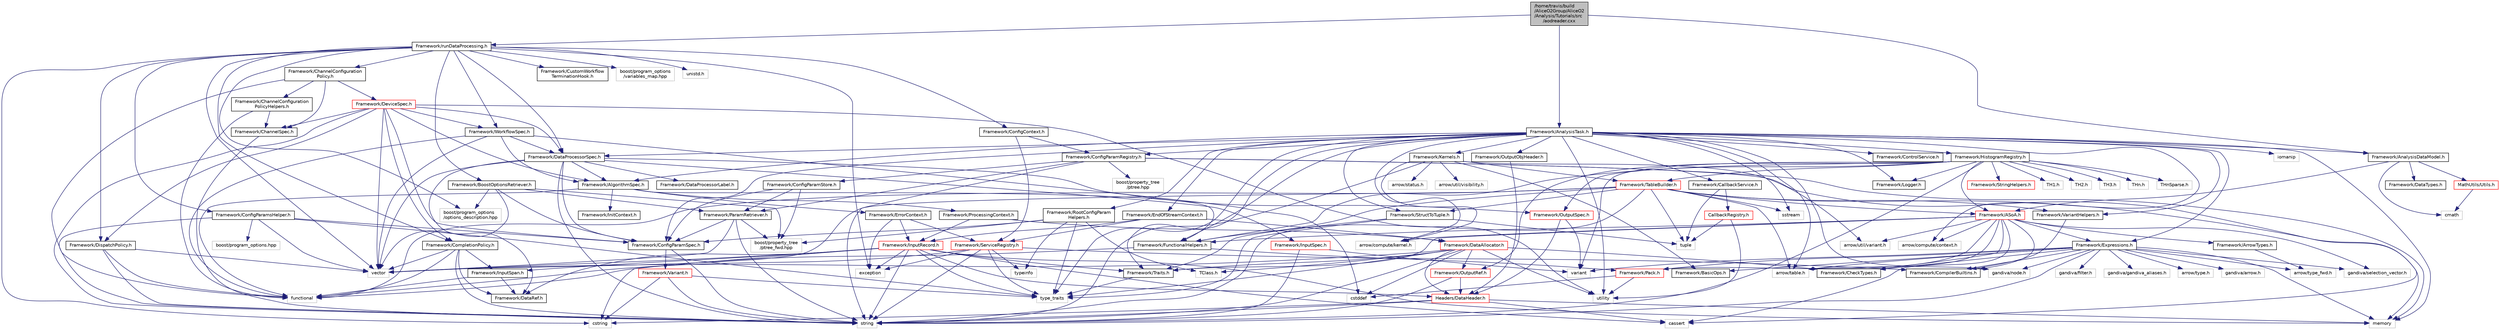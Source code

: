 digraph "/home/travis/build/AliceO2Group/AliceO2/Analysis/Tutorials/src/aodreader.cxx"
{
 // INTERACTIVE_SVG=YES
  bgcolor="transparent";
  edge [fontname="Helvetica",fontsize="10",labelfontname="Helvetica",labelfontsize="10"];
  node [fontname="Helvetica",fontsize="10",shape=record];
  Node0 [label="/home/travis/build\l/AliceO2Group/AliceO2\l/Analysis/Tutorials/src\l/aodreader.cxx",height=0.2,width=0.4,color="black", fillcolor="grey75", style="filled", fontcolor="black"];
  Node0 -> Node1 [color="midnightblue",fontsize="10",style="solid",fontname="Helvetica"];
  Node1 [label="Framework/runDataProcessing.h",height=0.2,width=0.4,color="black",URL="$db/dd0/runDataProcessing_8h.html"];
  Node1 -> Node2 [color="midnightblue",fontsize="10",style="solid",fontname="Helvetica"];
  Node2 [label="Framework/ChannelConfiguration\lPolicy.h",height=0.2,width=0.4,color="black",URL="$dd/d0f/ChannelConfigurationPolicy_8h.html"];
  Node2 -> Node3 [color="midnightblue",fontsize="10",style="solid",fontname="Helvetica"];
  Node3 [label="Framework/ChannelConfiguration\lPolicyHelpers.h",height=0.2,width=0.4,color="black",URL="$d6/d05/ChannelConfigurationPolicyHelpers_8h.html"];
  Node3 -> Node4 [color="midnightblue",fontsize="10",style="solid",fontname="Helvetica"];
  Node4 [label="Framework/ChannelSpec.h",height=0.2,width=0.4,color="black",URL="$d6/d72/ChannelSpec_8h.html"];
  Node4 -> Node5 [color="midnightblue",fontsize="10",style="solid",fontname="Helvetica"];
  Node5 [label="string",height=0.2,width=0.4,color="grey75"];
  Node3 -> Node6 [color="midnightblue",fontsize="10",style="solid",fontname="Helvetica"];
  Node6 [label="functional",height=0.2,width=0.4,color="grey75"];
  Node2 -> Node4 [color="midnightblue",fontsize="10",style="solid",fontname="Helvetica"];
  Node2 -> Node7 [color="midnightblue",fontsize="10",style="solid",fontname="Helvetica"];
  Node7 [label="Framework/DeviceSpec.h",height=0.2,width=0.4,color="red",URL="$df/de8/DeviceSpec_8h.html"];
  Node7 -> Node8 [color="midnightblue",fontsize="10",style="solid",fontname="Helvetica"];
  Node8 [label="Framework/WorkflowSpec.h",height=0.2,width=0.4,color="black",URL="$df/da1/WorkflowSpec_8h.html"];
  Node8 -> Node9 [color="midnightblue",fontsize="10",style="solid",fontname="Helvetica"];
  Node9 [label="Framework/DataProcessorSpec.h",height=0.2,width=0.4,color="black",URL="$d0/df4/DataProcessorSpec_8h.html"];
  Node9 -> Node10 [color="midnightblue",fontsize="10",style="solid",fontname="Helvetica"];
  Node10 [label="Framework/AlgorithmSpec.h",height=0.2,width=0.4,color="black",URL="$d0/d14/AlgorithmSpec_8h.html"];
  Node10 -> Node11 [color="midnightblue",fontsize="10",style="solid",fontname="Helvetica"];
  Node11 [label="Framework/ProcessingContext.h",height=0.2,width=0.4,color="black",URL="$de/d6a/ProcessingContext_8h.html"];
  Node11 -> Node12 [color="midnightblue",fontsize="10",style="solid",fontname="Helvetica"];
  Node12 [label="Framework/InputRecord.h",height=0.2,width=0.4,color="red",URL="$d6/d5c/InputRecord_8h.html"];
  Node12 -> Node13 [color="midnightblue",fontsize="10",style="solid",fontname="Helvetica"];
  Node13 [label="Framework/DataRef.h",height=0.2,width=0.4,color="black",URL="$d5/dfb/DataRef_8h.html"];
  Node12 -> Node89 [color="midnightblue",fontsize="10",style="solid",fontname="Helvetica"];
  Node89 [label="Framework/InputSpan.h",height=0.2,width=0.4,color="black",URL="$da/d0f/InputSpan_8h.html"];
  Node89 -> Node13 [color="midnightblue",fontsize="10",style="solid",fontname="Helvetica"];
  Node89 -> Node6 [color="midnightblue",fontsize="10",style="solid",fontname="Helvetica"];
  Node12 -> Node32 [color="midnightblue",fontsize="10",style="solid",fontname="Helvetica"];
  Node32 [label="Framework/Traits.h",height=0.2,width=0.4,color="black",URL="$db/d31/Traits_8h.html"];
  Node32 -> Node30 [color="midnightblue",fontsize="10",style="solid",fontname="Helvetica"];
  Node30 [label="type_traits",height=0.2,width=0.4,color="grey75"];
  Node12 -> Node52 [color="midnightblue",fontsize="10",style="solid",fontname="Helvetica"];
  Node52 [label="Headers/DataHeader.h",height=0.2,width=0.4,color="red",URL="$dc/dcd/DataHeader_8h.html"];
  Node52 -> Node24 [color="midnightblue",fontsize="10",style="solid",fontname="Helvetica"];
  Node24 [label="memory",height=0.2,width=0.4,color="grey75"];
  Node52 -> Node54 [color="midnightblue",fontsize="10",style="solid",fontname="Helvetica"];
  Node54 [label="cassert",height=0.2,width=0.4,color="grey75"];
  Node52 -> Node55 [color="midnightblue",fontsize="10",style="solid",fontname="Helvetica"];
  Node55 [label="cstring",height=0.2,width=0.4,color="grey75"];
  Node52 -> Node5 [color="midnightblue",fontsize="10",style="solid",fontname="Helvetica"];
  Node12 -> Node5 [color="midnightblue",fontsize="10",style="solid",fontname="Helvetica"];
  Node12 -> Node31 [color="midnightblue",fontsize="10",style="solid",fontname="Helvetica"];
  Node31 [label="vector",height=0.2,width=0.4,color="grey75"];
  Node12 -> Node55 [color="midnightblue",fontsize="10",style="solid",fontname="Helvetica"];
  Node12 -> Node54 [color="midnightblue",fontsize="10",style="solid",fontname="Helvetica"];
  Node12 -> Node92 [color="midnightblue",fontsize="10",style="solid",fontname="Helvetica"];
  Node92 [label="exception",height=0.2,width=0.4,color="grey75"];
  Node12 -> Node24 [color="midnightblue",fontsize="10",style="solid",fontname="Helvetica"];
  Node12 -> Node30 [color="midnightblue",fontsize="10",style="solid",fontname="Helvetica"];
  Node11 -> Node93 [color="midnightblue",fontsize="10",style="solid",fontname="Helvetica"];
  Node93 [label="Framework/DataAllocator.h",height=0.2,width=0.4,color="red",URL="$d1/d28/DataAllocator_8h.html"];
  Node93 -> Node105 [color="midnightblue",fontsize="10",style="solid",fontname="Helvetica"];
  Node105 [label="Framework/OutputRef.h",height=0.2,width=0.4,color="red",URL="$d6/d5a/OutputRef_8h.html"];
  Node105 -> Node52 [color="midnightblue",fontsize="10",style="solid",fontname="Helvetica"];
  Node105 -> Node5 [color="midnightblue",fontsize="10",style="solid",fontname="Helvetica"];
  Node93 -> Node32 [color="midnightblue",fontsize="10",style="solid",fontname="Helvetica"];
  Node93 -> Node84 [color="midnightblue",fontsize="10",style="solid",fontname="Helvetica"];
  Node84 [label="Framework/CheckTypes.h",height=0.2,width=0.4,color="black",URL="$d1/d00/CheckTypes_8h.html"];
  Node93 -> Node52 [color="midnightblue",fontsize="10",style="solid",fontname="Helvetica"];
  Node93 -> Node27 [color="midnightblue",fontsize="10",style="solid",fontname="Helvetica"];
  Node27 [label="TClass.h",height=0.2,width=0.4,color="grey75"];
  Node93 -> Node31 [color="midnightblue",fontsize="10",style="solid",fontname="Helvetica"];
  Node93 -> Node5 [color="midnightblue",fontsize="10",style="solid",fontname="Helvetica"];
  Node93 -> Node37 [color="midnightblue",fontsize="10",style="solid",fontname="Helvetica"];
  Node37 [label="utility",height=0.2,width=0.4,color="grey75"];
  Node93 -> Node30 [color="midnightblue",fontsize="10",style="solid",fontname="Helvetica"];
  Node93 -> Node88 [color="midnightblue",fontsize="10",style="solid",fontname="Helvetica"];
  Node88 [label="cstddef",height=0.2,width=0.4,color="grey75"];
  Node10 -> Node109 [color="midnightblue",fontsize="10",style="solid",fontname="Helvetica"];
  Node109 [label="Framework/ErrorContext.h",height=0.2,width=0.4,color="black",URL="$d7/dad/ErrorContext_8h.html"];
  Node109 -> Node12 [color="midnightblue",fontsize="10",style="solid",fontname="Helvetica"];
  Node109 -> Node110 [color="midnightblue",fontsize="10",style="solid",fontname="Helvetica"];
  Node110 [label="Framework/ServiceRegistry.h",height=0.2,width=0.4,color="red",URL="$d8/d17/ServiceRegistry_8h.html"];
  Node110 -> Node111 [color="midnightblue",fontsize="10",style="solid",fontname="Helvetica"];
  Node111 [label="Framework/CompilerBuiltins.h",height=0.2,width=0.4,color="black",URL="$d9/de8/CompilerBuiltins_8h.html"];
  Node110 -> Node92 [color="midnightblue",fontsize="10",style="solid",fontname="Helvetica"];
  Node110 -> Node6 [color="midnightblue",fontsize="10",style="solid",fontname="Helvetica"];
  Node110 -> Node5 [color="midnightblue",fontsize="10",style="solid",fontname="Helvetica"];
  Node110 -> Node30 [color="midnightblue",fontsize="10",style="solid",fontname="Helvetica"];
  Node110 -> Node95 [color="midnightblue",fontsize="10",style="solid",fontname="Helvetica"];
  Node95 [label="typeinfo",height=0.2,width=0.4,color="grey75"];
  Node109 -> Node92 [color="midnightblue",fontsize="10",style="solid",fontname="Helvetica"];
  Node10 -> Node114 [color="midnightblue",fontsize="10",style="solid",fontname="Helvetica"];
  Node114 [label="Framework/InitContext.h",height=0.2,width=0.4,color="black",URL="$d4/d2b/InitContext_8h.html"];
  Node10 -> Node115 [color="midnightblue",fontsize="10",style="solid",fontname="Helvetica"];
  Node115 [label="Framework/FunctionalHelpers.h",height=0.2,width=0.4,color="black",URL="$de/d9b/FunctionalHelpers_8h.html"];
  Node115 -> Node116 [color="midnightblue",fontsize="10",style="solid",fontname="Helvetica"];
  Node116 [label="Framework/Pack.h",height=0.2,width=0.4,color="red",URL="$dd/dce/Pack_8h.html"];
  Node116 -> Node88 [color="midnightblue",fontsize="10",style="solid",fontname="Helvetica"];
  Node116 -> Node37 [color="midnightblue",fontsize="10",style="solid",fontname="Helvetica"];
  Node115 -> Node6 [color="midnightblue",fontsize="10",style="solid",fontname="Helvetica"];
  Node10 -> Node6 [color="midnightblue",fontsize="10",style="solid",fontname="Helvetica"];
  Node9 -> Node117 [color="midnightblue",fontsize="10",style="solid",fontname="Helvetica"];
  Node117 [label="Framework/ConfigParamSpec.h",height=0.2,width=0.4,color="black",URL="$d0/d1c/ConfigParamSpec_8h.html"];
  Node117 -> Node118 [color="midnightblue",fontsize="10",style="solid",fontname="Helvetica"];
  Node118 [label="Framework/Variant.h",height=0.2,width=0.4,color="red",URL="$de/d56/Variant_8h.html"];
  Node118 -> Node30 [color="midnightblue",fontsize="10",style="solid",fontname="Helvetica"];
  Node118 -> Node55 [color="midnightblue",fontsize="10",style="solid",fontname="Helvetica"];
  Node118 -> Node5 [color="midnightblue",fontsize="10",style="solid",fontname="Helvetica"];
  Node117 -> Node5 [color="midnightblue",fontsize="10",style="solid",fontname="Helvetica"];
  Node9 -> Node122 [color="midnightblue",fontsize="10",style="solid",fontname="Helvetica"];
  Node122 [label="Framework/DataProcessorLabel.h",height=0.2,width=0.4,color="black",URL="$d1/df2/DataProcessorLabel_8h.html"];
  Node9 -> Node13 [color="midnightblue",fontsize="10",style="solid",fontname="Helvetica"];
  Node9 -> Node63 [color="midnightblue",fontsize="10",style="solid",fontname="Helvetica"];
  Node63 [label="Framework/InputSpec.h",height=0.2,width=0.4,color="red",URL="$d5/d3f/InputSpec_8h.html"];
  Node63 -> Node5 [color="midnightblue",fontsize="10",style="solid",fontname="Helvetica"];
  Node63 -> Node62 [color="midnightblue",fontsize="10",style="solid",fontname="Helvetica"];
  Node62 [label="variant",height=0.2,width=0.4,color="grey75"];
  Node9 -> Node51 [color="midnightblue",fontsize="10",style="solid",fontname="Helvetica"];
  Node51 [label="Framework/OutputSpec.h",height=0.2,width=0.4,color="red",URL="$db/d2d/OutputSpec_8h.html"];
  Node51 -> Node52 [color="midnightblue",fontsize="10",style="solid",fontname="Helvetica"];
  Node51 -> Node62 [color="midnightblue",fontsize="10",style="solid",fontname="Helvetica"];
  Node9 -> Node5 [color="midnightblue",fontsize="10",style="solid",fontname="Helvetica"];
  Node9 -> Node31 [color="midnightblue",fontsize="10",style="solid",fontname="Helvetica"];
  Node8 -> Node10 [color="midnightblue",fontsize="10",style="solid",fontname="Helvetica"];
  Node8 -> Node31 [color="midnightblue",fontsize="10",style="solid",fontname="Helvetica"];
  Node8 -> Node6 [color="midnightblue",fontsize="10",style="solid",fontname="Helvetica"];
  Node8 -> Node88 [color="midnightblue",fontsize="10",style="solid",fontname="Helvetica"];
  Node7 -> Node9 [color="midnightblue",fontsize="10",style="solid",fontname="Helvetica"];
  Node7 -> Node4 [color="midnightblue",fontsize="10",style="solid",fontname="Helvetica"];
  Node7 -> Node10 [color="midnightblue",fontsize="10",style="solid",fontname="Helvetica"];
  Node7 -> Node117 [color="midnightblue",fontsize="10",style="solid",fontname="Helvetica"];
  Node7 -> Node128 [color="midnightblue",fontsize="10",style="solid",fontname="Helvetica"];
  Node128 [label="Framework/CompletionPolicy.h",height=0.2,width=0.4,color="black",URL="$df/dd6/CompletionPolicy_8h.html"];
  Node128 -> Node13 [color="midnightblue",fontsize="10",style="solid",fontname="Helvetica"];
  Node128 -> Node89 [color="midnightblue",fontsize="10",style="solid",fontname="Helvetica"];
  Node128 -> Node6 [color="midnightblue",fontsize="10",style="solid",fontname="Helvetica"];
  Node128 -> Node5 [color="midnightblue",fontsize="10",style="solid",fontname="Helvetica"];
  Node128 -> Node31 [color="midnightblue",fontsize="10",style="solid",fontname="Helvetica"];
  Node7 -> Node99 [color="midnightblue",fontsize="10",style="solid",fontname="Helvetica"];
  Node99 [label="Framework/DispatchPolicy.h",height=0.2,width=0.4,color="black",URL="$da/de6/DispatchPolicy_8h.html"];
  Node99 -> Node6 [color="midnightblue",fontsize="10",style="solid",fontname="Helvetica"];
  Node99 -> Node5 [color="midnightblue",fontsize="10",style="solid",fontname="Helvetica"];
  Node99 -> Node31 [color="midnightblue",fontsize="10",style="solid",fontname="Helvetica"];
  Node7 -> Node31 [color="midnightblue",fontsize="10",style="solid",fontname="Helvetica"];
  Node7 -> Node5 [color="midnightblue",fontsize="10",style="solid",fontname="Helvetica"];
  Node7 -> Node37 [color="midnightblue",fontsize="10",style="solid",fontname="Helvetica"];
  Node2 -> Node6 [color="midnightblue",fontsize="10",style="solid",fontname="Helvetica"];
  Node1 -> Node128 [color="midnightblue",fontsize="10",style="solid",fontname="Helvetica"];
  Node1 -> Node99 [color="midnightblue",fontsize="10",style="solid",fontname="Helvetica"];
  Node1 -> Node129 [color="midnightblue",fontsize="10",style="solid",fontname="Helvetica"];
  Node129 [label="Framework/ConfigParamsHelper.h",height=0.2,width=0.4,color="black",URL="$dd/d2b/ConfigParamsHelper_8h.html"];
  Node129 -> Node117 [color="midnightblue",fontsize="10",style="solid",fontname="Helvetica"];
  Node129 -> Node130 [color="midnightblue",fontsize="10",style="solid",fontname="Helvetica"];
  Node130 [label="boost/program_options.hpp",height=0.2,width=0.4,color="grey75"];
  Node129 -> Node5 [color="midnightblue",fontsize="10",style="solid",fontname="Helvetica"];
  Node129 -> Node31 [color="midnightblue",fontsize="10",style="solid",fontname="Helvetica"];
  Node129 -> Node30 [color="midnightblue",fontsize="10",style="solid",fontname="Helvetica"];
  Node1 -> Node9 [color="midnightblue",fontsize="10",style="solid",fontname="Helvetica"];
  Node1 -> Node8 [color="midnightblue",fontsize="10",style="solid",fontname="Helvetica"];
  Node1 -> Node131 [color="midnightblue",fontsize="10",style="solid",fontname="Helvetica"];
  Node131 [label="Framework/ConfigContext.h",height=0.2,width=0.4,color="black",URL="$d7/d2e/ConfigContext_8h.html"];
  Node131 -> Node132 [color="midnightblue",fontsize="10",style="solid",fontname="Helvetica"];
  Node132 [label="Framework/ConfigParamRegistry.h",height=0.2,width=0.4,color="black",URL="$de/dc6/ConfigParamRegistry_8h.html"];
  Node132 -> Node133 [color="midnightblue",fontsize="10",style="solid",fontname="Helvetica"];
  Node133 [label="Framework/ParamRetriever.h",height=0.2,width=0.4,color="black",URL="$df/d72/ParamRetriever_8h.html"];
  Node133 -> Node117 [color="midnightblue",fontsize="10",style="solid",fontname="Helvetica"];
  Node133 -> Node134 [color="midnightblue",fontsize="10",style="solid",fontname="Helvetica"];
  Node134 [label="boost/property_tree\l/ptree_fwd.hpp",height=0.2,width=0.4,color="grey75"];
  Node133 -> Node5 [color="midnightblue",fontsize="10",style="solid",fontname="Helvetica"];
  Node133 -> Node31 [color="midnightblue",fontsize="10",style="solid",fontname="Helvetica"];
  Node132 -> Node135 [color="midnightblue",fontsize="10",style="solid",fontname="Helvetica"];
  Node135 [label="Framework/ConfigParamStore.h",height=0.2,width=0.4,color="black",URL="$dd/daf/ConfigParamStore_8h.html"];
  Node135 -> Node133 [color="midnightblue",fontsize="10",style="solid",fontname="Helvetica"];
  Node135 -> Node117 [color="midnightblue",fontsize="10",style="solid",fontname="Helvetica"];
  Node135 -> Node134 [color="midnightblue",fontsize="10",style="solid",fontname="Helvetica"];
  Node132 -> Node136 [color="midnightblue",fontsize="10",style="solid",fontname="Helvetica"];
  Node136 [label="boost/property_tree\l/ptree.hpp",height=0.2,width=0.4,color="grey75"];
  Node132 -> Node24 [color="midnightblue",fontsize="10",style="solid",fontname="Helvetica"];
  Node132 -> Node5 [color="midnightblue",fontsize="10",style="solid",fontname="Helvetica"];
  Node132 -> Node54 [color="midnightblue",fontsize="10",style="solid",fontname="Helvetica"];
  Node131 -> Node110 [color="midnightblue",fontsize="10",style="solid",fontname="Helvetica"];
  Node1 -> Node137 [color="midnightblue",fontsize="10",style="solid",fontname="Helvetica"];
  Node137 [label="Framework/BoostOptionsRetriever.h",height=0.2,width=0.4,color="black",URL="$d3/d7e/BoostOptionsRetriever_8h.html"];
  Node137 -> Node117 [color="midnightblue",fontsize="10",style="solid",fontname="Helvetica"];
  Node137 -> Node133 [color="midnightblue",fontsize="10",style="solid",fontname="Helvetica"];
  Node137 -> Node134 [color="midnightblue",fontsize="10",style="solid",fontname="Helvetica"];
  Node137 -> Node138 [color="midnightblue",fontsize="10",style="solid",fontname="Helvetica"];
  Node138 [label="boost/program_options\l/options_description.hpp",height=0.2,width=0.4,color="grey75"];
  Node137 -> Node31 [color="midnightblue",fontsize="10",style="solid",fontname="Helvetica"];
  Node1 -> Node139 [color="midnightblue",fontsize="10",style="solid",fontname="Helvetica"];
  Node139 [label="Framework/CustomWorkflow\lTerminationHook.h",height=0.2,width=0.4,color="black",URL="$da/def/CustomWorkflowTerminationHook_8h.html"];
  Node1 -> Node138 [color="midnightblue",fontsize="10",style="solid",fontname="Helvetica"];
  Node1 -> Node140 [color="midnightblue",fontsize="10",style="solid",fontname="Helvetica"];
  Node140 [label="boost/program_options\l/variables_map.hpp",height=0.2,width=0.4,color="grey75"];
  Node1 -> Node141 [color="midnightblue",fontsize="10",style="solid",fontname="Helvetica"];
  Node141 [label="unistd.h",height=0.2,width=0.4,color="grey75"];
  Node1 -> Node31 [color="midnightblue",fontsize="10",style="solid",fontname="Helvetica"];
  Node1 -> Node55 [color="midnightblue",fontsize="10",style="solid",fontname="Helvetica"];
  Node1 -> Node92 [color="midnightblue",fontsize="10",style="solid",fontname="Helvetica"];
  Node0 -> Node142 [color="midnightblue",fontsize="10",style="solid",fontname="Helvetica"];
  Node142 [label="Framework/AnalysisTask.h",height=0.2,width=0.4,color="black",URL="$d6/d57/AnalysisTask_8h.html"];
  Node142 -> Node143 [color="midnightblue",fontsize="10",style="solid",fontname="Helvetica"];
  Node143 [label="Framework/Kernels.h",height=0.2,width=0.4,color="black",URL="$d0/d92/Kernels_8h.html"];
  Node143 -> Node144 [color="midnightblue",fontsize="10",style="solid",fontname="Helvetica"];
  Node144 [label="Framework/BasicOps.h",height=0.2,width=0.4,color="black",URL="$dd/dc2/BasicOps_8h.html"];
  Node143 -> Node145 [color="midnightblue",fontsize="10",style="solid",fontname="Helvetica"];
  Node145 [label="Framework/TableBuilder.h",height=0.2,width=0.4,color="red",URL="$d5/d98/TableBuilder_8h.html"];
  Node145 -> Node146 [color="midnightblue",fontsize="10",style="solid",fontname="Helvetica"];
  Node146 [label="Framework/ASoA.h",height=0.2,width=0.4,color="red",URL="$de/d33/ASoA_8h.html"];
  Node146 -> Node116 [color="midnightblue",fontsize="10",style="solid",fontname="Helvetica"];
  Node146 -> Node84 [color="midnightblue",fontsize="10",style="solid",fontname="Helvetica"];
  Node146 -> Node115 [color="midnightblue",fontsize="10",style="solid",fontname="Helvetica"];
  Node146 -> Node111 [color="midnightblue",fontsize="10",style="solid",fontname="Helvetica"];
  Node146 -> Node32 [color="midnightblue",fontsize="10",style="solid",fontname="Helvetica"];
  Node146 -> Node147 [color="midnightblue",fontsize="10",style="solid",fontname="Helvetica"];
  Node147 [label="Framework/Expressions.h",height=0.2,width=0.4,color="black",URL="$d0/d91/Expressions_8h.html"];
  Node147 -> Node144 [color="midnightblue",fontsize="10",style="solid",fontname="Helvetica"];
  Node147 -> Node111 [color="midnightblue",fontsize="10",style="solid",fontname="Helvetica"];
  Node147 -> Node116 [color="midnightblue",fontsize="10",style="solid",fontname="Helvetica"];
  Node147 -> Node84 [color="midnightblue",fontsize="10",style="solid",fontname="Helvetica"];
  Node147 -> Node148 [color="midnightblue",fontsize="10",style="solid",fontname="Helvetica"];
  Node148 [label="arrow/type_fwd.h",height=0.2,width=0.4,color="grey75"];
  Node147 -> Node149 [color="midnightblue",fontsize="10",style="solid",fontname="Helvetica"];
  Node149 [label="gandiva/gandiva_aliases.h",height=0.2,width=0.4,color="grey75"];
  Node147 -> Node150 [color="midnightblue",fontsize="10",style="solid",fontname="Helvetica"];
  Node150 [label="arrow/type.h",height=0.2,width=0.4,color="grey75"];
  Node147 -> Node151 [color="midnightblue",fontsize="10",style="solid",fontname="Helvetica"];
  Node151 [label="gandiva/arrow.h",height=0.2,width=0.4,color="grey75"];
  Node147 -> Node152 [color="midnightblue",fontsize="10",style="solid",fontname="Helvetica"];
  Node152 [label="arrow/table.h",height=0.2,width=0.4,color="grey75"];
  Node147 -> Node153 [color="midnightblue",fontsize="10",style="solid",fontname="Helvetica"];
  Node153 [label="gandiva/selection_vector.h",height=0.2,width=0.4,color="grey75"];
  Node147 -> Node154 [color="midnightblue",fontsize="10",style="solid",fontname="Helvetica"];
  Node154 [label="gandiva/node.h",height=0.2,width=0.4,color="grey75"];
  Node147 -> Node155 [color="midnightblue",fontsize="10",style="solid",fontname="Helvetica"];
  Node155 [label="gandiva/filter.h",height=0.2,width=0.4,color="grey75"];
  Node147 -> Node62 [color="midnightblue",fontsize="10",style="solid",fontname="Helvetica"];
  Node147 -> Node5 [color="midnightblue",fontsize="10",style="solid",fontname="Helvetica"];
  Node147 -> Node24 [color="midnightblue",fontsize="10",style="solid",fontname="Helvetica"];
  Node146 -> Node156 [color="midnightblue",fontsize="10",style="solid",fontname="Helvetica"];
  Node156 [label="Framework/ArrowTypes.h",height=0.2,width=0.4,color="black",URL="$d4/de7/ArrowTypes_8h.html"];
  Node156 -> Node148 [color="midnightblue",fontsize="10",style="solid",fontname="Helvetica"];
  Node146 -> Node152 [color="midnightblue",fontsize="10",style="solid",fontname="Helvetica"];
  Node146 -> Node158 [color="midnightblue",fontsize="10",style="solid",fontname="Helvetica"];
  Node158 [label="arrow/util/variant.h",height=0.2,width=0.4,color="grey75"];
  Node146 -> Node159 [color="midnightblue",fontsize="10",style="solid",fontname="Helvetica"];
  Node159 [label="arrow/compute/context.h",height=0.2,width=0.4,color="grey75"];
  Node146 -> Node160 [color="midnightblue",fontsize="10",style="solid",fontname="Helvetica"];
  Node160 [label="arrow/compute/kernel.h",height=0.2,width=0.4,color="grey75"];
  Node146 -> Node153 [color="midnightblue",fontsize="10",style="solid",fontname="Helvetica"];
  Node146 -> Node54 [color="midnightblue",fontsize="10",style="solid",fontname="Helvetica"];
  Node145 -> Node161 [color="midnightblue",fontsize="10",style="solid",fontname="Helvetica"];
  Node161 [label="Framework/StructToTuple.h",height=0.2,width=0.4,color="black",URL="$db/d4f/StructToTuple_8h.html"];
  Node161 -> Node32 [color="midnightblue",fontsize="10",style="solid",fontname="Helvetica"];
  Node161 -> Node162 [color="midnightblue",fontsize="10",style="solid",fontname="Helvetica"];
  Node162 [label="tuple",height=0.2,width=0.4,color="grey75"];
  Node161 -> Node30 [color="midnightblue",fontsize="10",style="solid",fontname="Helvetica"];
  Node145 -> Node115 [color="midnightblue",fontsize="10",style="solid",fontname="Helvetica"];
  Node145 -> Node163 [color="midnightblue",fontsize="10",style="solid",fontname="Helvetica"];
  Node163 [label="Framework/VariantHelpers.h",height=0.2,width=0.4,color="black",URL="$d7/dbe/VariantHelpers_8h.html"];
  Node163 -> Node111 [color="midnightblue",fontsize="10",style="solid",fontname="Helvetica"];
  Node145 -> Node85 [color="midnightblue",fontsize="10",style="solid",fontname="Helvetica"];
  Node85 [label="sstream",height=0.2,width=0.4,color="grey75"];
  Node145 -> Node152 [color="midnightblue",fontsize="10",style="solid",fontname="Helvetica"];
  Node145 -> Node6 [color="midnightblue",fontsize="10",style="solid",fontname="Helvetica"];
  Node145 -> Node31 [color="midnightblue",fontsize="10",style="solid",fontname="Helvetica"];
  Node145 -> Node5 [color="midnightblue",fontsize="10",style="solid",fontname="Helvetica"];
  Node145 -> Node24 [color="midnightblue",fontsize="10",style="solid",fontname="Helvetica"];
  Node145 -> Node162 [color="midnightblue",fontsize="10",style="solid",fontname="Helvetica"];
  Node143 -> Node160 [color="midnightblue",fontsize="10",style="solid",fontname="Helvetica"];
  Node143 -> Node167 [color="midnightblue",fontsize="10",style="solid",fontname="Helvetica"];
  Node167 [label="arrow/status.h",height=0.2,width=0.4,color="grey75"];
  Node143 -> Node168 [color="midnightblue",fontsize="10",style="solid",fontname="Helvetica"];
  Node168 [label="arrow/util/visibility.h",height=0.2,width=0.4,color="grey75"];
  Node143 -> Node158 [color="midnightblue",fontsize="10",style="solid",fontname="Helvetica"];
  Node143 -> Node5 [color="midnightblue",fontsize="10",style="solid",fontname="Helvetica"];
  Node142 -> Node10 [color="midnightblue",fontsize="10",style="solid",fontname="Helvetica"];
  Node142 -> Node169 [color="midnightblue",fontsize="10",style="solid",fontname="Helvetica"];
  Node169 [label="Framework/AnalysisDataModel.h",height=0.2,width=0.4,color="black",URL="$d2/d8c/AnalysisDataModel_8h.html"];
  Node169 -> Node146 [color="midnightblue",fontsize="10",style="solid",fontname="Helvetica"];
  Node169 -> Node170 [color="midnightblue",fontsize="10",style="solid",fontname="Helvetica"];
  Node170 [label="MathUtils/Utils.h",height=0.2,width=0.4,color="red",URL="$d9/d52/Common_2MathUtils_2include_2MathUtils_2Utils_8h.html"];
  Node170 -> Node171 [color="midnightblue",fontsize="10",style="solid",fontname="Helvetica"];
  Node171 [label="cmath",height=0.2,width=0.4,color="grey75"];
  Node169 -> Node171 [color="midnightblue",fontsize="10",style="solid",fontname="Helvetica"];
  Node169 -> Node177 [color="midnightblue",fontsize="10",style="solid",fontname="Helvetica"];
  Node177 [label="Framework/DataTypes.h",height=0.2,width=0.4,color="black",URL="$d2/d12/DataTypes_8h.html"];
  Node142 -> Node178 [color="midnightblue",fontsize="10",style="solid",fontname="Helvetica"];
  Node178 [label="Framework/CallbackService.h",height=0.2,width=0.4,color="black",URL="$d9/d7f/CallbackService_8h.html"];
  Node178 -> Node179 [color="midnightblue",fontsize="10",style="solid",fontname="Helvetica"];
  Node179 [label="CallbackRegistry.h",height=0.2,width=0.4,color="red",URL="$d7/d3e/CallbackRegistry_8h.html",tooltip="A generic registry for callbacks. "];
  Node179 -> Node162 [color="midnightblue",fontsize="10",style="solid",fontname="Helvetica"];
  Node179 -> Node37 [color="midnightblue",fontsize="10",style="solid",fontname="Helvetica"];
  Node178 -> Node162 [color="midnightblue",fontsize="10",style="solid",fontname="Helvetica"];
  Node142 -> Node180 [color="midnightblue",fontsize="10",style="solid",fontname="Helvetica"];
  Node180 [label="Framework/ControlService.h",height=0.2,width=0.4,color="black",URL="$d2/d43/ControlService_8h.html"];
  Node142 -> Node117 [color="midnightblue",fontsize="10",style="solid",fontname="Helvetica"];
  Node142 -> Node132 [color="midnightblue",fontsize="10",style="solid",fontname="Helvetica"];
  Node142 -> Node9 [color="midnightblue",fontsize="10",style="solid",fontname="Helvetica"];
  Node142 -> Node147 [color="midnightblue",fontsize="10",style="solid",fontname="Helvetica"];
  Node142 -> Node181 [color="midnightblue",fontsize="10",style="solid",fontname="Helvetica"];
  Node181 [label="Framework/EndOfStreamContext.h",height=0.2,width=0.4,color="black",URL="$d0/d77/EndOfStreamContext_8h.html"];
  Node181 -> Node12 [color="midnightblue",fontsize="10",style="solid",fontname="Helvetica"];
  Node181 -> Node110 [color="midnightblue",fontsize="10",style="solid",fontname="Helvetica"];
  Node181 -> Node93 [color="midnightblue",fontsize="10",style="solid",fontname="Helvetica"];
  Node142 -> Node182 [color="midnightblue",fontsize="10",style="solid",fontname="Helvetica"];
  Node182 [label="Framework/Logger.h",height=0.2,width=0.4,color="black",URL="$dd/da4/Logger_8h.html"];
  Node142 -> Node183 [color="midnightblue",fontsize="10",style="solid",fontname="Helvetica"];
  Node183 [label="Framework/HistogramRegistry.h",height=0.2,width=0.4,color="black",URL="$da/dd6/HistogramRegistry_8h.html"];
  Node183 -> Node146 [color="midnightblue",fontsize="10",style="solid",fontname="Helvetica"];
  Node183 -> Node115 [color="midnightblue",fontsize="10",style="solid",fontname="Helvetica"];
  Node183 -> Node182 [color="midnightblue",fontsize="10",style="solid",fontname="Helvetica"];
  Node183 -> Node105 [color="midnightblue",fontsize="10",style="solid",fontname="Helvetica"];
  Node183 -> Node51 [color="midnightblue",fontsize="10",style="solid",fontname="Helvetica"];
  Node183 -> Node113 [color="midnightblue",fontsize="10",style="solid",fontname="Helvetica"];
  Node113 [label="Framework/StringHelpers.h",height=0.2,width=0.4,color="red",URL="$db/dff/StringHelpers_8h.html"];
  Node183 -> Node145 [color="midnightblue",fontsize="10",style="solid",fontname="Helvetica"];
  Node183 -> Node184 [color="midnightblue",fontsize="10",style="solid",fontname="Helvetica"];
  Node184 [label="TH1.h",height=0.2,width=0.4,color="grey75"];
  Node183 -> Node185 [color="midnightblue",fontsize="10",style="solid",fontname="Helvetica"];
  Node185 [label="TH2.h",height=0.2,width=0.4,color="grey75"];
  Node183 -> Node186 [color="midnightblue",fontsize="10",style="solid",fontname="Helvetica"];
  Node186 [label="TH3.h",height=0.2,width=0.4,color="grey75"];
  Node183 -> Node187 [color="midnightblue",fontsize="10",style="solid",fontname="Helvetica"];
  Node187 [label="THn.h",height=0.2,width=0.4,color="grey75"];
  Node183 -> Node188 [color="midnightblue",fontsize="10",style="solid",fontname="Helvetica"];
  Node188 [label="THnSparse.h",height=0.2,width=0.4,color="grey75"];
  Node183 -> Node5 [color="midnightblue",fontsize="10",style="solid",fontname="Helvetica"];
  Node183 -> Node62 [color="midnightblue",fontsize="10",style="solid",fontname="Helvetica"];
  Node142 -> Node161 [color="midnightblue",fontsize="10",style="solid",fontname="Helvetica"];
  Node142 -> Node115 [color="midnightblue",fontsize="10",style="solid",fontname="Helvetica"];
  Node142 -> Node32 [color="midnightblue",fontsize="10",style="solid",fontname="Helvetica"];
  Node142 -> Node163 [color="midnightblue",fontsize="10",style="solid",fontname="Helvetica"];
  Node142 -> Node189 [color="midnightblue",fontsize="10",style="solid",fontname="Helvetica"];
  Node189 [label="Framework/OutputObjHeader.h",height=0.2,width=0.4,color="black",URL="$d4/d40/OutputObjHeader_8h.html"];
  Node189 -> Node52 [color="midnightblue",fontsize="10",style="solid",fontname="Helvetica"];
  Node142 -> Node190 [color="midnightblue",fontsize="10",style="solid",fontname="Helvetica"];
  Node190 [label="Framework/RootConfigParam\lHelpers.h",height=0.2,width=0.4,color="black",URL="$da/d88/RootConfigParamHelpers_8h.html"];
  Node190 -> Node117 [color="midnightblue",fontsize="10",style="solid",fontname="Helvetica"];
  Node190 -> Node27 [color="midnightblue",fontsize="10",style="solid",fontname="Helvetica"];
  Node190 -> Node134 [color="midnightblue",fontsize="10",style="solid",fontname="Helvetica"];
  Node190 -> Node30 [color="midnightblue",fontsize="10",style="solid",fontname="Helvetica"];
  Node190 -> Node95 [color="midnightblue",fontsize="10",style="solid",fontname="Helvetica"];
  Node142 -> Node159 [color="midnightblue",fontsize="10",style="solid",fontname="Helvetica"];
  Node142 -> Node160 [color="midnightblue",fontsize="10",style="solid",fontname="Helvetica"];
  Node142 -> Node152 [color="midnightblue",fontsize="10",style="solid",fontname="Helvetica"];
  Node142 -> Node154 [color="midnightblue",fontsize="10",style="solid",fontname="Helvetica"];
  Node142 -> Node30 [color="midnightblue",fontsize="10",style="solid",fontname="Helvetica"];
  Node142 -> Node37 [color="midnightblue",fontsize="10",style="solid",fontname="Helvetica"];
  Node142 -> Node24 [color="midnightblue",fontsize="10",style="solid",fontname="Helvetica"];
  Node142 -> Node85 [color="midnightblue",fontsize="10",style="solid",fontname="Helvetica"];
  Node142 -> Node191 [color="midnightblue",fontsize="10",style="solid",fontname="Helvetica"];
  Node191 [label="iomanip",height=0.2,width=0.4,color="grey75"];
  Node0 -> Node169 [color="midnightblue",fontsize="10",style="solid",fontname="Helvetica"];
}
